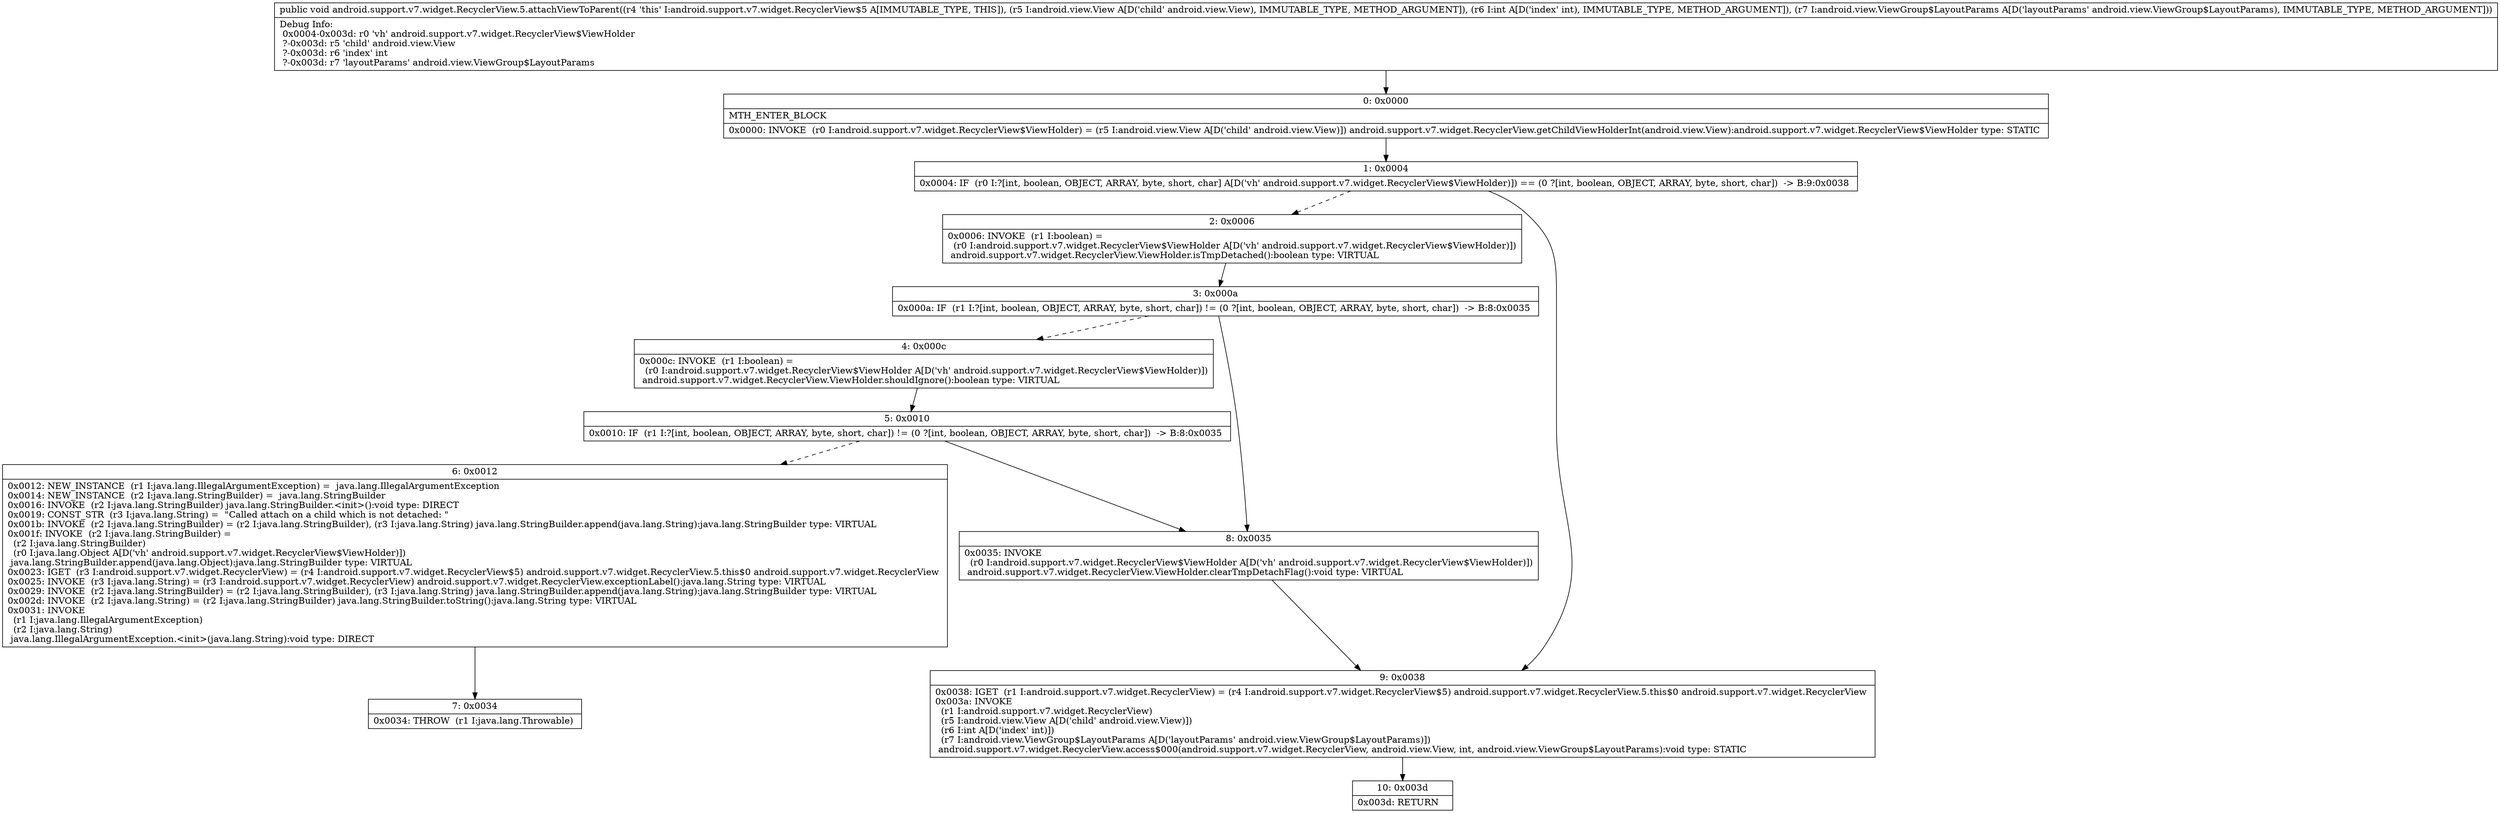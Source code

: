 digraph "CFG forandroid.support.v7.widget.RecyclerView.5.attachViewToParent(Landroid\/view\/View;ILandroid\/view\/ViewGroup$LayoutParams;)V" {
Node_0 [shape=record,label="{0\:\ 0x0000|MTH_ENTER_BLOCK\l|0x0000: INVOKE  (r0 I:android.support.v7.widget.RecyclerView$ViewHolder) = (r5 I:android.view.View A[D('child' android.view.View)]) android.support.v7.widget.RecyclerView.getChildViewHolderInt(android.view.View):android.support.v7.widget.RecyclerView$ViewHolder type: STATIC \l}"];
Node_1 [shape=record,label="{1\:\ 0x0004|0x0004: IF  (r0 I:?[int, boolean, OBJECT, ARRAY, byte, short, char] A[D('vh' android.support.v7.widget.RecyclerView$ViewHolder)]) == (0 ?[int, boolean, OBJECT, ARRAY, byte, short, char])  \-\> B:9:0x0038 \l}"];
Node_2 [shape=record,label="{2\:\ 0x0006|0x0006: INVOKE  (r1 I:boolean) = \l  (r0 I:android.support.v7.widget.RecyclerView$ViewHolder A[D('vh' android.support.v7.widget.RecyclerView$ViewHolder)])\l android.support.v7.widget.RecyclerView.ViewHolder.isTmpDetached():boolean type: VIRTUAL \l}"];
Node_3 [shape=record,label="{3\:\ 0x000a|0x000a: IF  (r1 I:?[int, boolean, OBJECT, ARRAY, byte, short, char]) != (0 ?[int, boolean, OBJECT, ARRAY, byte, short, char])  \-\> B:8:0x0035 \l}"];
Node_4 [shape=record,label="{4\:\ 0x000c|0x000c: INVOKE  (r1 I:boolean) = \l  (r0 I:android.support.v7.widget.RecyclerView$ViewHolder A[D('vh' android.support.v7.widget.RecyclerView$ViewHolder)])\l android.support.v7.widget.RecyclerView.ViewHolder.shouldIgnore():boolean type: VIRTUAL \l}"];
Node_5 [shape=record,label="{5\:\ 0x0010|0x0010: IF  (r1 I:?[int, boolean, OBJECT, ARRAY, byte, short, char]) != (0 ?[int, boolean, OBJECT, ARRAY, byte, short, char])  \-\> B:8:0x0035 \l}"];
Node_6 [shape=record,label="{6\:\ 0x0012|0x0012: NEW_INSTANCE  (r1 I:java.lang.IllegalArgumentException) =  java.lang.IllegalArgumentException \l0x0014: NEW_INSTANCE  (r2 I:java.lang.StringBuilder) =  java.lang.StringBuilder \l0x0016: INVOKE  (r2 I:java.lang.StringBuilder) java.lang.StringBuilder.\<init\>():void type: DIRECT \l0x0019: CONST_STR  (r3 I:java.lang.String) =  \"Called attach on a child which is not detached: \" \l0x001b: INVOKE  (r2 I:java.lang.StringBuilder) = (r2 I:java.lang.StringBuilder), (r3 I:java.lang.String) java.lang.StringBuilder.append(java.lang.String):java.lang.StringBuilder type: VIRTUAL \l0x001f: INVOKE  (r2 I:java.lang.StringBuilder) = \l  (r2 I:java.lang.StringBuilder)\l  (r0 I:java.lang.Object A[D('vh' android.support.v7.widget.RecyclerView$ViewHolder)])\l java.lang.StringBuilder.append(java.lang.Object):java.lang.StringBuilder type: VIRTUAL \l0x0023: IGET  (r3 I:android.support.v7.widget.RecyclerView) = (r4 I:android.support.v7.widget.RecyclerView$5) android.support.v7.widget.RecyclerView.5.this$0 android.support.v7.widget.RecyclerView \l0x0025: INVOKE  (r3 I:java.lang.String) = (r3 I:android.support.v7.widget.RecyclerView) android.support.v7.widget.RecyclerView.exceptionLabel():java.lang.String type: VIRTUAL \l0x0029: INVOKE  (r2 I:java.lang.StringBuilder) = (r2 I:java.lang.StringBuilder), (r3 I:java.lang.String) java.lang.StringBuilder.append(java.lang.String):java.lang.StringBuilder type: VIRTUAL \l0x002d: INVOKE  (r2 I:java.lang.String) = (r2 I:java.lang.StringBuilder) java.lang.StringBuilder.toString():java.lang.String type: VIRTUAL \l0x0031: INVOKE  \l  (r1 I:java.lang.IllegalArgumentException)\l  (r2 I:java.lang.String)\l java.lang.IllegalArgumentException.\<init\>(java.lang.String):void type: DIRECT \l}"];
Node_7 [shape=record,label="{7\:\ 0x0034|0x0034: THROW  (r1 I:java.lang.Throwable) \l}"];
Node_8 [shape=record,label="{8\:\ 0x0035|0x0035: INVOKE  \l  (r0 I:android.support.v7.widget.RecyclerView$ViewHolder A[D('vh' android.support.v7.widget.RecyclerView$ViewHolder)])\l android.support.v7.widget.RecyclerView.ViewHolder.clearTmpDetachFlag():void type: VIRTUAL \l}"];
Node_9 [shape=record,label="{9\:\ 0x0038|0x0038: IGET  (r1 I:android.support.v7.widget.RecyclerView) = (r4 I:android.support.v7.widget.RecyclerView$5) android.support.v7.widget.RecyclerView.5.this$0 android.support.v7.widget.RecyclerView \l0x003a: INVOKE  \l  (r1 I:android.support.v7.widget.RecyclerView)\l  (r5 I:android.view.View A[D('child' android.view.View)])\l  (r6 I:int A[D('index' int)])\l  (r7 I:android.view.ViewGroup$LayoutParams A[D('layoutParams' android.view.ViewGroup$LayoutParams)])\l android.support.v7.widget.RecyclerView.access$000(android.support.v7.widget.RecyclerView, android.view.View, int, android.view.ViewGroup$LayoutParams):void type: STATIC \l}"];
Node_10 [shape=record,label="{10\:\ 0x003d|0x003d: RETURN   \l}"];
MethodNode[shape=record,label="{public void android.support.v7.widget.RecyclerView.5.attachViewToParent((r4 'this' I:android.support.v7.widget.RecyclerView$5 A[IMMUTABLE_TYPE, THIS]), (r5 I:android.view.View A[D('child' android.view.View), IMMUTABLE_TYPE, METHOD_ARGUMENT]), (r6 I:int A[D('index' int), IMMUTABLE_TYPE, METHOD_ARGUMENT]), (r7 I:android.view.ViewGroup$LayoutParams A[D('layoutParams' android.view.ViewGroup$LayoutParams), IMMUTABLE_TYPE, METHOD_ARGUMENT]))  | Debug Info:\l  0x0004\-0x003d: r0 'vh' android.support.v7.widget.RecyclerView$ViewHolder\l  ?\-0x003d: r5 'child' android.view.View\l  ?\-0x003d: r6 'index' int\l  ?\-0x003d: r7 'layoutParams' android.view.ViewGroup$LayoutParams\l}"];
MethodNode -> Node_0;
Node_0 -> Node_1;
Node_1 -> Node_2[style=dashed];
Node_1 -> Node_9;
Node_2 -> Node_3;
Node_3 -> Node_4[style=dashed];
Node_3 -> Node_8;
Node_4 -> Node_5;
Node_5 -> Node_6[style=dashed];
Node_5 -> Node_8;
Node_6 -> Node_7;
Node_8 -> Node_9;
Node_9 -> Node_10;
}

